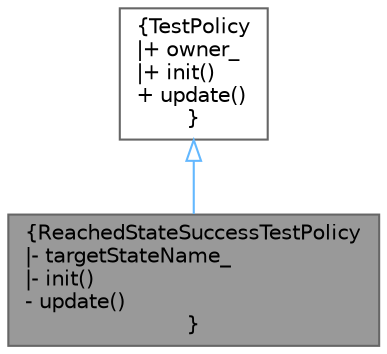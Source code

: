 digraph "ReachedStateSuccessTestPolicy"
{
 // LATEX_PDF_SIZE
  bgcolor="transparent";
  edge [fontname=Helvetica,fontsize=10,labelfontname=Helvetica,labelfontsize=10];
  node [fontname=Helvetica,fontsize=10,shape=box,height=0.2,width=0.4];
  Node1 [label="{ReachedStateSuccessTestPolicy\n|- targetStateName_\l|- init()\l- update()\l}",height=0.2,width=0.4,color="gray40", fillcolor="grey60", style="filled", fontcolor="black",tooltip=" "];
  Node2 -> Node1 [dir="back",color="steelblue1",style="solid",arrowtail="onormal"];
  Node2 [label="{TestPolicy\n|+ owner_\l|+ init()\l+ update()\l}",height=0.2,width=0.4,color="gray40", fillcolor="white", style="filled",URL="$classTestPolicy.html",tooltip=" "];
}
